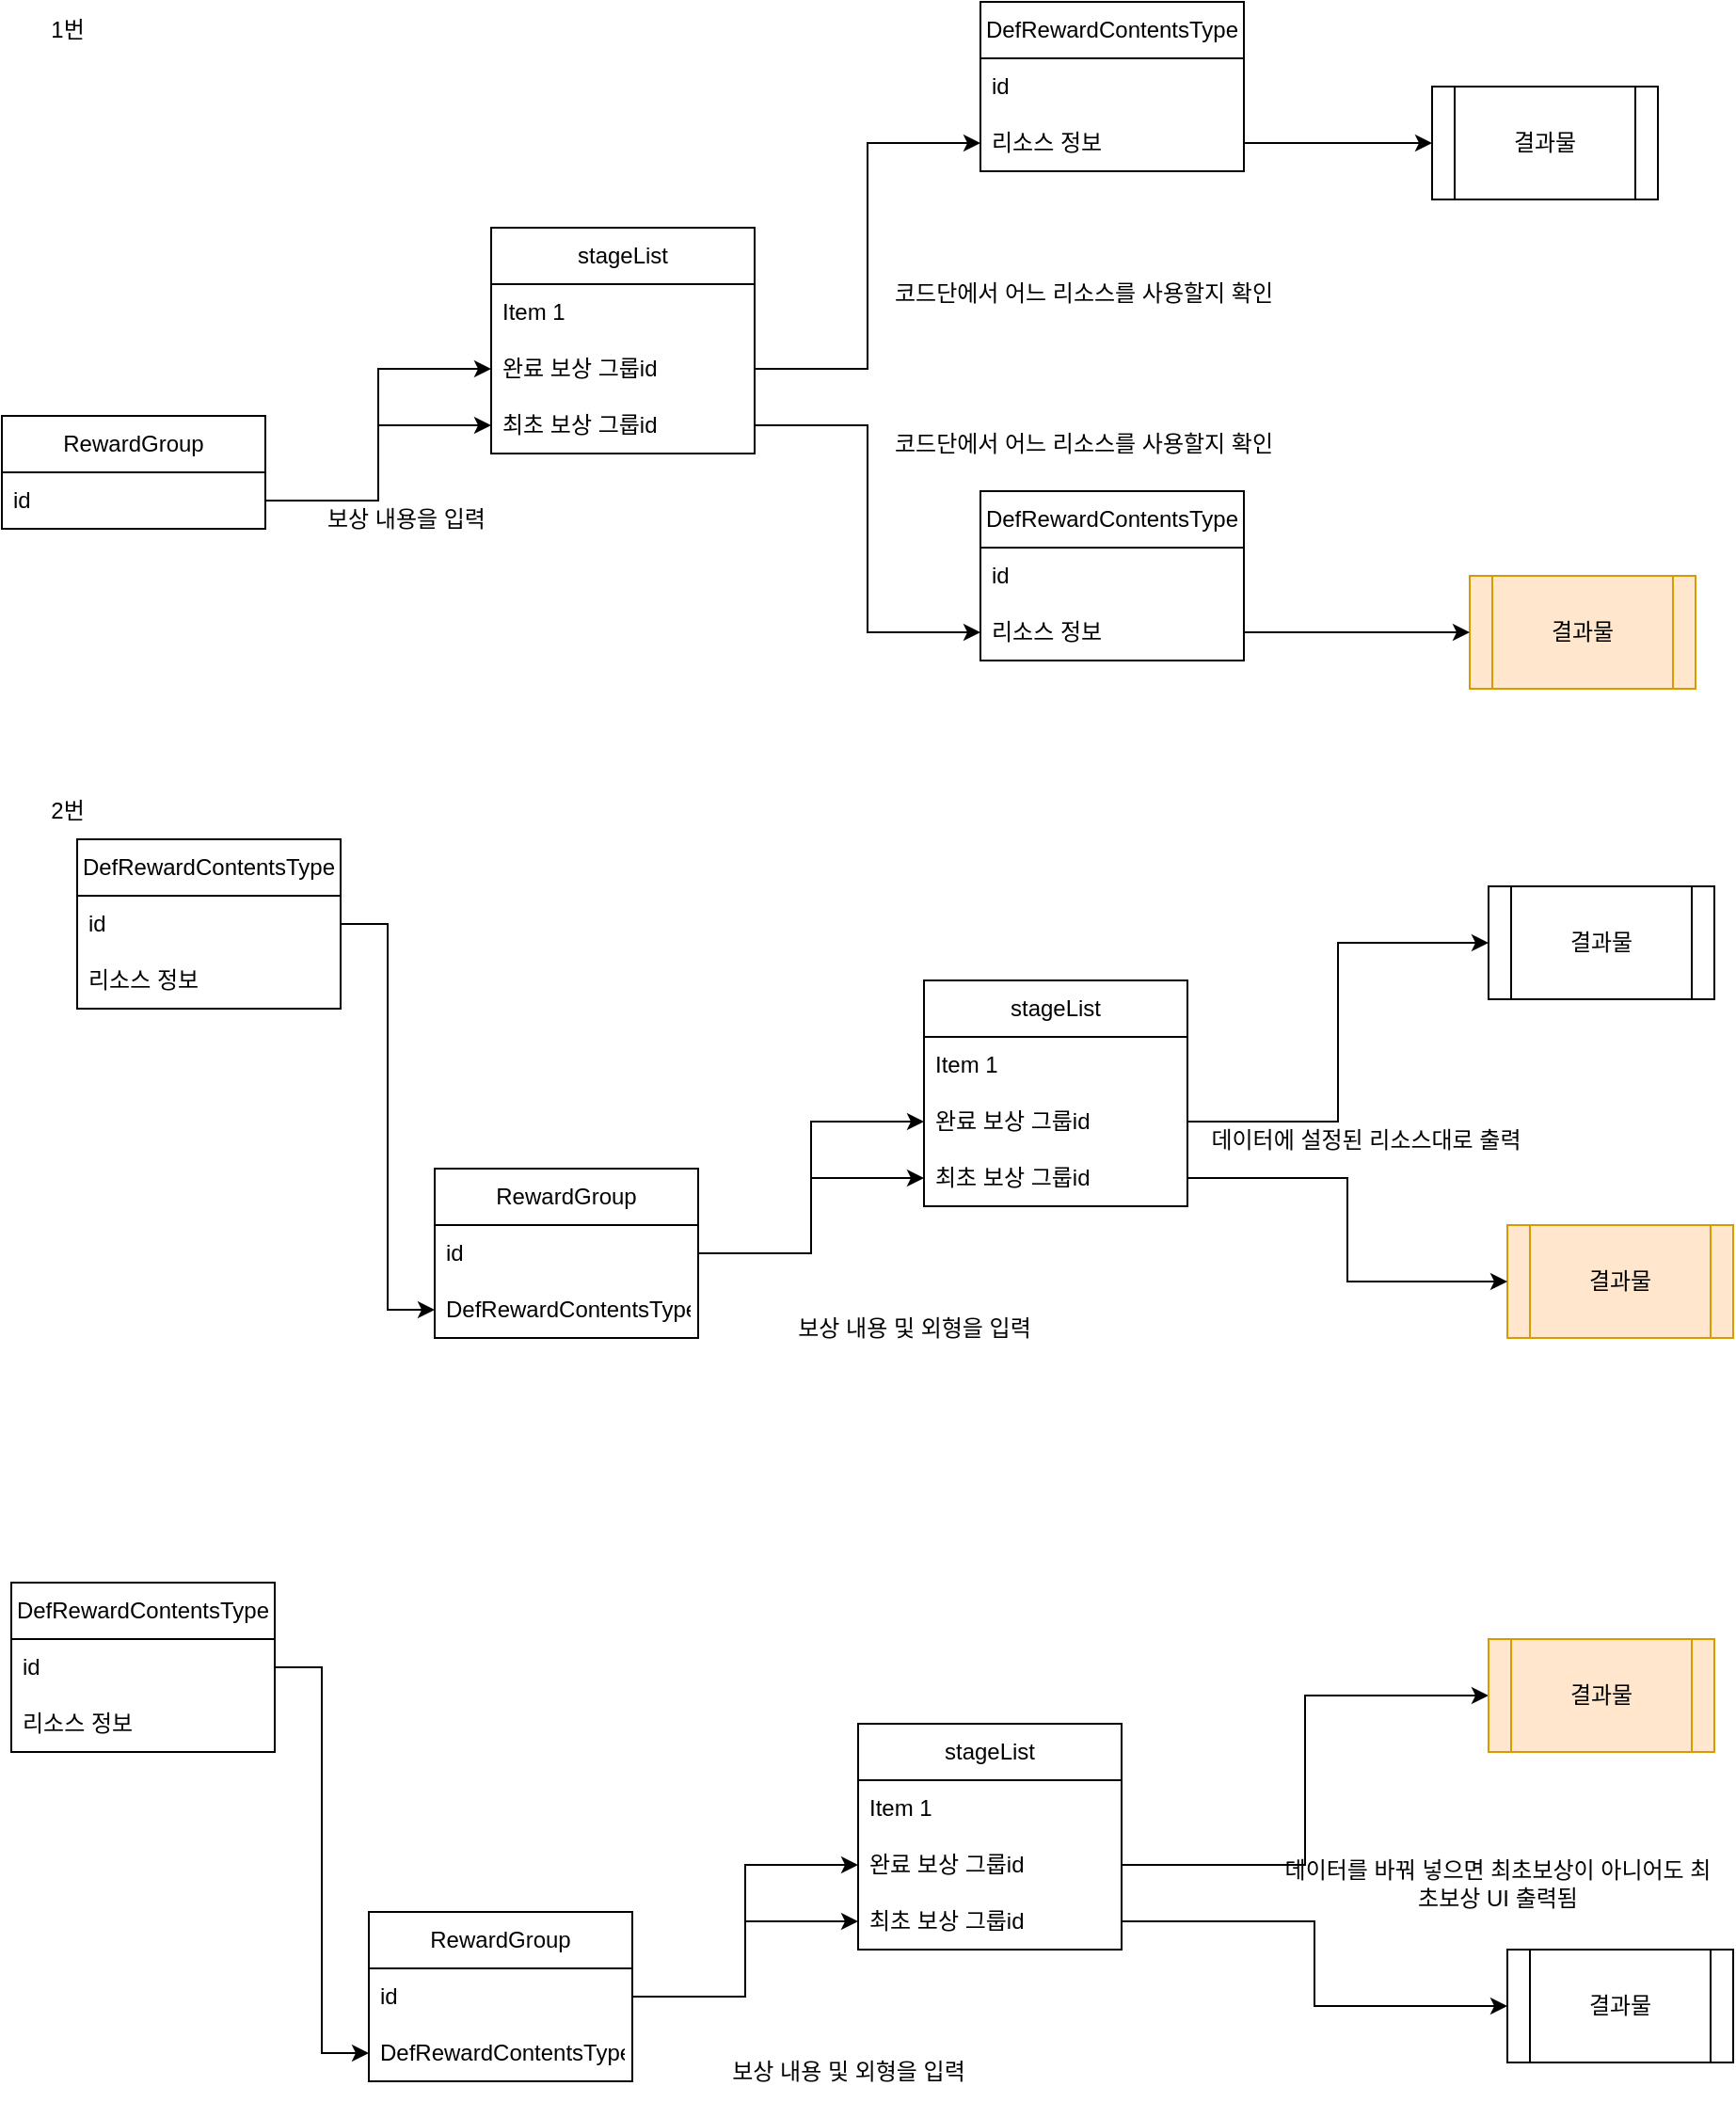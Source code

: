 <mxfile version="26.0.5">
  <diagram name="페이지-1" id="apDUXlThmBqd4dcjJ--l">
    <mxGraphModel dx="2901" dy="1106" grid="1" gridSize="10" guides="1" tooltips="1" connect="1" arrows="1" fold="1" page="1" pageScale="1" pageWidth="827" pageHeight="1169" math="0" shadow="0">
      <root>
        <mxCell id="0" />
        <mxCell id="1" parent="0" />
        <mxCell id="2CEokhsZx8plSX26IugD-3" value="stageList" style="swimlane;fontStyle=0;childLayout=stackLayout;horizontal=1;startSize=30;horizontalStack=0;resizeParent=1;resizeParentMax=0;resizeLast=0;collapsible=1;marginBottom=0;whiteSpace=wrap;html=1;" vertex="1" parent="1">
          <mxGeometry x="130" y="530" width="140" height="120" as="geometry" />
        </mxCell>
        <mxCell id="2CEokhsZx8plSX26IugD-4" value="Item 1" style="text;strokeColor=none;fillColor=none;align=left;verticalAlign=middle;spacingLeft=4;spacingRight=4;overflow=hidden;points=[[0,0.5],[1,0.5]];portConstraint=eastwest;rotatable=0;whiteSpace=wrap;html=1;" vertex="1" parent="2CEokhsZx8plSX26IugD-3">
          <mxGeometry y="30" width="140" height="30" as="geometry" />
        </mxCell>
        <mxCell id="2CEokhsZx8plSX26IugD-6" value="완료 보상 그룹id" style="text;strokeColor=none;fillColor=none;align=left;verticalAlign=middle;spacingLeft=4;spacingRight=4;overflow=hidden;points=[[0,0.5],[1,0.5]];portConstraint=eastwest;rotatable=0;whiteSpace=wrap;html=1;" vertex="1" parent="2CEokhsZx8plSX26IugD-3">
          <mxGeometry y="60" width="140" height="30" as="geometry" />
        </mxCell>
        <mxCell id="2CEokhsZx8plSX26IugD-7" value="최초 보상 그룹id" style="text;strokeColor=none;fillColor=none;align=left;verticalAlign=middle;spacingLeft=4;spacingRight=4;overflow=hidden;points=[[0,0.5],[1,0.5]];portConstraint=eastwest;rotatable=0;whiteSpace=wrap;html=1;" vertex="1" parent="2CEokhsZx8plSX26IugD-3">
          <mxGeometry y="90" width="140" height="30" as="geometry" />
        </mxCell>
        <mxCell id="2CEokhsZx8plSX26IugD-8" value="DefRewardContentsType" style="swimlane;fontStyle=0;childLayout=stackLayout;horizontal=1;startSize=30;horizontalStack=0;resizeParent=1;resizeParentMax=0;resizeLast=0;collapsible=1;marginBottom=0;whiteSpace=wrap;html=1;" vertex="1" parent="1">
          <mxGeometry x="390" y="670" width="140" height="90" as="geometry" />
        </mxCell>
        <mxCell id="2CEokhsZx8plSX26IugD-9" value="id" style="text;strokeColor=none;fillColor=none;align=left;verticalAlign=middle;spacingLeft=4;spacingRight=4;overflow=hidden;points=[[0,0.5],[1,0.5]];portConstraint=eastwest;rotatable=0;whiteSpace=wrap;html=1;" vertex="1" parent="2CEokhsZx8plSX26IugD-8">
          <mxGeometry y="30" width="140" height="30" as="geometry" />
        </mxCell>
        <mxCell id="2CEokhsZx8plSX26IugD-14" value="리소스 정보" style="text;strokeColor=none;fillColor=none;align=left;verticalAlign=middle;spacingLeft=4;spacingRight=4;overflow=hidden;points=[[0,0.5],[1,0.5]];portConstraint=eastwest;rotatable=0;whiteSpace=wrap;html=1;" vertex="1" parent="2CEokhsZx8plSX26IugD-8">
          <mxGeometry y="60" width="140" height="30" as="geometry" />
        </mxCell>
        <mxCell id="2CEokhsZx8plSX26IugD-12" value="RewardGroup" style="swimlane;fontStyle=0;childLayout=stackLayout;horizontal=1;startSize=30;horizontalStack=0;resizeParent=1;resizeParentMax=0;resizeLast=0;collapsible=1;marginBottom=0;whiteSpace=wrap;html=1;" vertex="1" parent="1">
          <mxGeometry x="-130" y="630" width="140" height="60" as="geometry" />
        </mxCell>
        <mxCell id="2CEokhsZx8plSX26IugD-13" value="id" style="text;strokeColor=none;fillColor=none;align=left;verticalAlign=middle;spacingLeft=4;spacingRight=4;overflow=hidden;points=[[0,0.5],[1,0.5]];portConstraint=eastwest;rotatable=0;whiteSpace=wrap;html=1;" vertex="1" parent="2CEokhsZx8plSX26IugD-12">
          <mxGeometry y="30" width="140" height="30" as="geometry" />
        </mxCell>
        <mxCell id="2CEokhsZx8plSX26IugD-16" style="edgeStyle=orthogonalEdgeStyle;rounded=0;orthogonalLoop=1;jettySize=auto;html=1;exitX=1;exitY=0.5;exitDx=0;exitDy=0;" edge="1" parent="1" source="2CEokhsZx8plSX26IugD-13" target="2CEokhsZx8plSX26IugD-7">
          <mxGeometry relative="1" as="geometry" />
        </mxCell>
        <mxCell id="2CEokhsZx8plSX26IugD-19" style="edgeStyle=orthogonalEdgeStyle;rounded=0;orthogonalLoop=1;jettySize=auto;html=1;exitX=1;exitY=0.5;exitDx=0;exitDy=0;entryX=0;entryY=0.5;entryDx=0;entryDy=0;" edge="1" parent="1" source="2CEokhsZx8plSX26IugD-7" target="2CEokhsZx8plSX26IugD-14">
          <mxGeometry relative="1" as="geometry" />
        </mxCell>
        <mxCell id="2CEokhsZx8plSX26IugD-21" value="결과물" style="shape=process;whiteSpace=wrap;html=1;backgroundOutline=1;fillColor=#ffe6cc;strokeColor=#d79b00;" vertex="1" parent="1">
          <mxGeometry x="650" y="715" width="120" height="60" as="geometry" />
        </mxCell>
        <mxCell id="2CEokhsZx8plSX26IugD-20" style="edgeStyle=orthogonalEdgeStyle;rounded=0;orthogonalLoop=1;jettySize=auto;html=1;exitX=1;exitY=0.5;exitDx=0;exitDy=0;" edge="1" parent="1" source="2CEokhsZx8plSX26IugD-14" target="2CEokhsZx8plSX26IugD-21">
          <mxGeometry relative="1" as="geometry">
            <mxPoint x="690" y="610" as="targetPoint" />
          </mxGeometry>
        </mxCell>
        <mxCell id="2CEokhsZx8plSX26IugD-23" value="DefRewardContentsType" style="swimlane;fontStyle=0;childLayout=stackLayout;horizontal=1;startSize=30;horizontalStack=0;resizeParent=1;resizeParentMax=0;resizeLast=0;collapsible=1;marginBottom=0;whiteSpace=wrap;html=1;" vertex="1" parent="1">
          <mxGeometry x="390" y="410" width="140" height="90" as="geometry" />
        </mxCell>
        <mxCell id="2CEokhsZx8plSX26IugD-24" value="id" style="text;strokeColor=none;fillColor=none;align=left;verticalAlign=middle;spacingLeft=4;spacingRight=4;overflow=hidden;points=[[0,0.5],[1,0.5]];portConstraint=eastwest;rotatable=0;whiteSpace=wrap;html=1;" vertex="1" parent="2CEokhsZx8plSX26IugD-23">
          <mxGeometry y="30" width="140" height="30" as="geometry" />
        </mxCell>
        <mxCell id="2CEokhsZx8plSX26IugD-25" value="리소스 정보" style="text;strokeColor=none;fillColor=none;align=left;verticalAlign=middle;spacingLeft=4;spacingRight=4;overflow=hidden;points=[[0,0.5],[1,0.5]];portConstraint=eastwest;rotatable=0;whiteSpace=wrap;html=1;" vertex="1" parent="2CEokhsZx8plSX26IugD-23">
          <mxGeometry y="60" width="140" height="30" as="geometry" />
        </mxCell>
        <mxCell id="2CEokhsZx8plSX26IugD-22" style="edgeStyle=orthogonalEdgeStyle;rounded=0;orthogonalLoop=1;jettySize=auto;html=1;exitX=1;exitY=0.5;exitDx=0;exitDy=0;entryX=0;entryY=0.5;entryDx=0;entryDy=0;" edge="1" parent="1" source="2CEokhsZx8plSX26IugD-6" target="2CEokhsZx8plSX26IugD-25">
          <mxGeometry relative="1" as="geometry">
            <mxPoint x="370" y="550" as="targetPoint" />
          </mxGeometry>
        </mxCell>
        <mxCell id="2CEokhsZx8plSX26IugD-26" value="결과물" style="shape=process;whiteSpace=wrap;html=1;backgroundOutline=1;" vertex="1" parent="1">
          <mxGeometry x="630" y="455" width="120" height="60" as="geometry" />
        </mxCell>
        <mxCell id="2CEokhsZx8plSX26IugD-27" style="edgeStyle=orthogonalEdgeStyle;rounded=0;orthogonalLoop=1;jettySize=auto;html=1;exitX=1;exitY=0.5;exitDx=0;exitDy=0;entryX=0;entryY=0.5;entryDx=0;entryDy=0;" edge="1" parent="1" source="2CEokhsZx8plSX26IugD-25" target="2CEokhsZx8plSX26IugD-26">
          <mxGeometry relative="1" as="geometry" />
        </mxCell>
        <mxCell id="2CEokhsZx8plSX26IugD-28" value="코드단에서 어느 리소스를 사용할지 확인" style="text;html=1;align=center;verticalAlign=middle;whiteSpace=wrap;rounded=0;" vertex="1" parent="1">
          <mxGeometry x="330" y="550" width="230" height="30" as="geometry" />
        </mxCell>
        <mxCell id="2CEokhsZx8plSX26IugD-29" value="코드단에서 어느 리소스를 사용할지 확인" style="text;html=1;align=center;verticalAlign=middle;whiteSpace=wrap;rounded=0;" vertex="1" parent="1">
          <mxGeometry x="330" y="630" width="230" height="30" as="geometry" />
        </mxCell>
        <mxCell id="2CEokhsZx8plSX26IugD-30" value="stageList" style="swimlane;fontStyle=0;childLayout=stackLayout;horizontal=1;startSize=30;horizontalStack=0;resizeParent=1;resizeParentMax=0;resizeLast=0;collapsible=1;marginBottom=0;whiteSpace=wrap;html=1;" vertex="1" parent="1">
          <mxGeometry x="360" y="930" width="140" height="120" as="geometry" />
        </mxCell>
        <mxCell id="2CEokhsZx8plSX26IugD-31" value="Item 1" style="text;strokeColor=none;fillColor=none;align=left;verticalAlign=middle;spacingLeft=4;spacingRight=4;overflow=hidden;points=[[0,0.5],[1,0.5]];portConstraint=eastwest;rotatable=0;whiteSpace=wrap;html=1;" vertex="1" parent="2CEokhsZx8plSX26IugD-30">
          <mxGeometry y="30" width="140" height="30" as="geometry" />
        </mxCell>
        <mxCell id="2CEokhsZx8plSX26IugD-32" value="완료 보상 그룹id" style="text;strokeColor=none;fillColor=none;align=left;verticalAlign=middle;spacingLeft=4;spacingRight=4;overflow=hidden;points=[[0,0.5],[1,0.5]];portConstraint=eastwest;rotatable=0;whiteSpace=wrap;html=1;" vertex="1" parent="2CEokhsZx8plSX26IugD-30">
          <mxGeometry y="60" width="140" height="30" as="geometry" />
        </mxCell>
        <mxCell id="2CEokhsZx8plSX26IugD-33" value="최초 보상 그룹id" style="text;strokeColor=none;fillColor=none;align=left;verticalAlign=middle;spacingLeft=4;spacingRight=4;overflow=hidden;points=[[0,0.5],[1,0.5]];portConstraint=eastwest;rotatable=0;whiteSpace=wrap;html=1;" vertex="1" parent="2CEokhsZx8plSX26IugD-30">
          <mxGeometry y="90" width="140" height="30" as="geometry" />
        </mxCell>
        <mxCell id="2CEokhsZx8plSX26IugD-34" value="DefRewardContentsType" style="swimlane;fontStyle=0;childLayout=stackLayout;horizontal=1;startSize=30;horizontalStack=0;resizeParent=1;resizeParentMax=0;resizeLast=0;collapsible=1;marginBottom=0;whiteSpace=wrap;html=1;" vertex="1" parent="1">
          <mxGeometry x="-90" y="855" width="140" height="90" as="geometry" />
        </mxCell>
        <mxCell id="2CEokhsZx8plSX26IugD-35" value="id" style="text;strokeColor=none;fillColor=none;align=left;verticalAlign=middle;spacingLeft=4;spacingRight=4;overflow=hidden;points=[[0,0.5],[1,0.5]];portConstraint=eastwest;rotatable=0;whiteSpace=wrap;html=1;" vertex="1" parent="2CEokhsZx8plSX26IugD-34">
          <mxGeometry y="30" width="140" height="30" as="geometry" />
        </mxCell>
        <mxCell id="2CEokhsZx8plSX26IugD-36" value="리소스 정보" style="text;strokeColor=none;fillColor=none;align=left;verticalAlign=middle;spacingLeft=4;spacingRight=4;overflow=hidden;points=[[0,0.5],[1,0.5]];portConstraint=eastwest;rotatable=0;whiteSpace=wrap;html=1;" vertex="1" parent="2CEokhsZx8plSX26IugD-34">
          <mxGeometry y="60" width="140" height="30" as="geometry" />
        </mxCell>
        <mxCell id="2CEokhsZx8plSX26IugD-37" value="RewardGroup" style="swimlane;fontStyle=0;childLayout=stackLayout;horizontal=1;startSize=30;horizontalStack=0;resizeParent=1;resizeParentMax=0;resizeLast=0;collapsible=1;marginBottom=0;whiteSpace=wrap;html=1;" vertex="1" parent="1">
          <mxGeometry x="100" y="1030" width="140" height="90" as="geometry" />
        </mxCell>
        <mxCell id="2CEokhsZx8plSX26IugD-38" value="id" style="text;strokeColor=none;fillColor=none;align=left;verticalAlign=middle;spacingLeft=4;spacingRight=4;overflow=hidden;points=[[0,0.5],[1,0.5]];portConstraint=eastwest;rotatable=0;whiteSpace=wrap;html=1;" vertex="1" parent="2CEokhsZx8plSX26IugD-37">
          <mxGeometry y="30" width="140" height="30" as="geometry" />
        </mxCell>
        <mxCell id="2CEokhsZx8plSX26IugD-52" value="&lt;span style=&quot;text-align: center;&quot;&gt;DefRewardContentsType&lt;/span&gt;" style="text;strokeColor=none;fillColor=none;align=left;verticalAlign=middle;spacingLeft=4;spacingRight=4;overflow=hidden;points=[[0,0.5],[1,0.5]];portConstraint=eastwest;rotatable=0;whiteSpace=wrap;html=1;" vertex="1" parent="2CEokhsZx8plSX26IugD-37">
          <mxGeometry y="60" width="140" height="30" as="geometry" />
        </mxCell>
        <mxCell id="2CEokhsZx8plSX26IugD-39" style="edgeStyle=orthogonalEdgeStyle;rounded=0;orthogonalLoop=1;jettySize=auto;html=1;exitX=1;exitY=0.5;exitDx=0;exitDy=0;" edge="1" parent="1" source="2CEokhsZx8plSX26IugD-38" target="2CEokhsZx8plSX26IugD-33">
          <mxGeometry relative="1" as="geometry" />
        </mxCell>
        <mxCell id="2CEokhsZx8plSX26IugD-41" value="결과물" style="shape=process;whiteSpace=wrap;html=1;backgroundOutline=1;fillColor=#ffe6cc;strokeColor=#d79b00;" vertex="1" parent="1">
          <mxGeometry x="670" y="1060" width="120" height="60" as="geometry" />
        </mxCell>
        <mxCell id="2CEokhsZx8plSX26IugD-47" value="결과물" style="shape=process;whiteSpace=wrap;html=1;backgroundOutline=1;" vertex="1" parent="1">
          <mxGeometry x="660" y="880" width="120" height="60" as="geometry" />
        </mxCell>
        <mxCell id="2CEokhsZx8plSX26IugD-53" style="edgeStyle=orthogonalEdgeStyle;rounded=0;orthogonalLoop=1;jettySize=auto;html=1;exitX=1;exitY=0.5;exitDx=0;exitDy=0;entryX=0;entryY=0.5;entryDx=0;entryDy=0;" edge="1" parent="1" source="2CEokhsZx8plSX26IugD-35" target="2CEokhsZx8plSX26IugD-52">
          <mxGeometry relative="1" as="geometry" />
        </mxCell>
        <mxCell id="2CEokhsZx8plSX26IugD-54" style="edgeStyle=orthogonalEdgeStyle;rounded=0;orthogonalLoop=1;jettySize=auto;html=1;exitX=1;exitY=0.5;exitDx=0;exitDy=0;entryX=0;entryY=0.5;entryDx=0;entryDy=0;" edge="1" parent="1" source="2CEokhsZx8plSX26IugD-13" target="2CEokhsZx8plSX26IugD-6">
          <mxGeometry relative="1" as="geometry" />
        </mxCell>
        <mxCell id="2CEokhsZx8plSX26IugD-55" value="보상 내용을 입력" style="text;html=1;align=center;verticalAlign=middle;whiteSpace=wrap;rounded=0;" vertex="1" parent="1">
          <mxGeometry x="-30" y="670" width="230" height="30" as="geometry" />
        </mxCell>
        <mxCell id="2CEokhsZx8plSX26IugD-56" value="보상 내용 및 외형을 입력" style="text;html=1;align=center;verticalAlign=middle;whiteSpace=wrap;rounded=0;" vertex="1" parent="1">
          <mxGeometry x="240" y="1100" width="230" height="30" as="geometry" />
        </mxCell>
        <mxCell id="2CEokhsZx8plSX26IugD-57" style="edgeStyle=orthogonalEdgeStyle;rounded=0;orthogonalLoop=1;jettySize=auto;html=1;exitX=1;exitY=0.5;exitDx=0;exitDy=0;entryX=0;entryY=0.5;entryDx=0;entryDy=0;" edge="1" parent="1" source="2CEokhsZx8plSX26IugD-38" target="2CEokhsZx8plSX26IugD-32">
          <mxGeometry relative="1" as="geometry" />
        </mxCell>
        <mxCell id="2CEokhsZx8plSX26IugD-58" style="edgeStyle=orthogonalEdgeStyle;rounded=0;orthogonalLoop=1;jettySize=auto;html=1;exitX=1;exitY=0.5;exitDx=0;exitDy=0;entryX=0;entryY=0.5;entryDx=0;entryDy=0;" edge="1" parent="1" source="2CEokhsZx8plSX26IugD-32" target="2CEokhsZx8plSX26IugD-47">
          <mxGeometry relative="1" as="geometry" />
        </mxCell>
        <mxCell id="2CEokhsZx8plSX26IugD-59" style="edgeStyle=orthogonalEdgeStyle;rounded=0;orthogonalLoop=1;jettySize=auto;html=1;exitX=1;exitY=0.5;exitDx=0;exitDy=0;entryX=0;entryY=0.5;entryDx=0;entryDy=0;" edge="1" parent="1" source="2CEokhsZx8plSX26IugD-33" target="2CEokhsZx8plSX26IugD-41">
          <mxGeometry relative="1" as="geometry" />
        </mxCell>
        <mxCell id="2CEokhsZx8plSX26IugD-60" value="데이터에 설정된 리소스대로 출력" style="text;html=1;align=center;verticalAlign=middle;whiteSpace=wrap;rounded=0;" vertex="1" parent="1">
          <mxGeometry x="480" y="1000" width="230" height="30" as="geometry" />
        </mxCell>
        <mxCell id="2CEokhsZx8plSX26IugD-61" value="stageList" style="swimlane;fontStyle=0;childLayout=stackLayout;horizontal=1;startSize=30;horizontalStack=0;resizeParent=1;resizeParentMax=0;resizeLast=0;collapsible=1;marginBottom=0;whiteSpace=wrap;html=1;" vertex="1" parent="1">
          <mxGeometry x="325" y="1325" width="140" height="120" as="geometry" />
        </mxCell>
        <mxCell id="2CEokhsZx8plSX26IugD-62" value="Item 1" style="text;strokeColor=none;fillColor=none;align=left;verticalAlign=middle;spacingLeft=4;spacingRight=4;overflow=hidden;points=[[0,0.5],[1,0.5]];portConstraint=eastwest;rotatable=0;whiteSpace=wrap;html=1;" vertex="1" parent="2CEokhsZx8plSX26IugD-61">
          <mxGeometry y="30" width="140" height="30" as="geometry" />
        </mxCell>
        <mxCell id="2CEokhsZx8plSX26IugD-63" value="완료 보상 그룹id" style="text;strokeColor=none;fillColor=none;align=left;verticalAlign=middle;spacingLeft=4;spacingRight=4;overflow=hidden;points=[[0,0.5],[1,0.5]];portConstraint=eastwest;rotatable=0;whiteSpace=wrap;html=1;" vertex="1" parent="2CEokhsZx8plSX26IugD-61">
          <mxGeometry y="60" width="140" height="30" as="geometry" />
        </mxCell>
        <mxCell id="2CEokhsZx8plSX26IugD-64" value="최초 보상 그룹id" style="text;strokeColor=none;fillColor=none;align=left;verticalAlign=middle;spacingLeft=4;spacingRight=4;overflow=hidden;points=[[0,0.5],[1,0.5]];portConstraint=eastwest;rotatable=0;whiteSpace=wrap;html=1;" vertex="1" parent="2CEokhsZx8plSX26IugD-61">
          <mxGeometry y="90" width="140" height="30" as="geometry" />
        </mxCell>
        <mxCell id="2CEokhsZx8plSX26IugD-65" value="DefRewardContentsType" style="swimlane;fontStyle=0;childLayout=stackLayout;horizontal=1;startSize=30;horizontalStack=0;resizeParent=1;resizeParentMax=0;resizeLast=0;collapsible=1;marginBottom=0;whiteSpace=wrap;html=1;" vertex="1" parent="1">
          <mxGeometry x="-125" y="1250" width="140" height="90" as="geometry" />
        </mxCell>
        <mxCell id="2CEokhsZx8plSX26IugD-66" value="id" style="text;strokeColor=none;fillColor=none;align=left;verticalAlign=middle;spacingLeft=4;spacingRight=4;overflow=hidden;points=[[0,0.5],[1,0.5]];portConstraint=eastwest;rotatable=0;whiteSpace=wrap;html=1;" vertex="1" parent="2CEokhsZx8plSX26IugD-65">
          <mxGeometry y="30" width="140" height="30" as="geometry" />
        </mxCell>
        <mxCell id="2CEokhsZx8plSX26IugD-67" value="리소스 정보" style="text;strokeColor=none;fillColor=none;align=left;verticalAlign=middle;spacingLeft=4;spacingRight=4;overflow=hidden;points=[[0,0.5],[1,0.5]];portConstraint=eastwest;rotatable=0;whiteSpace=wrap;html=1;" vertex="1" parent="2CEokhsZx8plSX26IugD-65">
          <mxGeometry y="60" width="140" height="30" as="geometry" />
        </mxCell>
        <mxCell id="2CEokhsZx8plSX26IugD-68" value="RewardGroup" style="swimlane;fontStyle=0;childLayout=stackLayout;horizontal=1;startSize=30;horizontalStack=0;resizeParent=1;resizeParentMax=0;resizeLast=0;collapsible=1;marginBottom=0;whiteSpace=wrap;html=1;" vertex="1" parent="1">
          <mxGeometry x="65" y="1425" width="140" height="90" as="geometry" />
        </mxCell>
        <mxCell id="2CEokhsZx8plSX26IugD-69" value="id" style="text;strokeColor=none;fillColor=none;align=left;verticalAlign=middle;spacingLeft=4;spacingRight=4;overflow=hidden;points=[[0,0.5],[1,0.5]];portConstraint=eastwest;rotatable=0;whiteSpace=wrap;html=1;" vertex="1" parent="2CEokhsZx8plSX26IugD-68">
          <mxGeometry y="30" width="140" height="30" as="geometry" />
        </mxCell>
        <mxCell id="2CEokhsZx8plSX26IugD-70" value="&lt;span style=&quot;text-align: center;&quot;&gt;DefRewardContentsType&lt;/span&gt;" style="text;strokeColor=none;fillColor=none;align=left;verticalAlign=middle;spacingLeft=4;spacingRight=4;overflow=hidden;points=[[0,0.5],[1,0.5]];portConstraint=eastwest;rotatable=0;whiteSpace=wrap;html=1;" vertex="1" parent="2CEokhsZx8plSX26IugD-68">
          <mxGeometry y="60" width="140" height="30" as="geometry" />
        </mxCell>
        <mxCell id="2CEokhsZx8plSX26IugD-71" style="edgeStyle=orthogonalEdgeStyle;rounded=0;orthogonalLoop=1;jettySize=auto;html=1;exitX=1;exitY=0.5;exitDx=0;exitDy=0;" edge="1" parent="1" source="2CEokhsZx8plSX26IugD-69" target="2CEokhsZx8plSX26IugD-64">
          <mxGeometry relative="1" as="geometry" />
        </mxCell>
        <mxCell id="2CEokhsZx8plSX26IugD-74" style="edgeStyle=orthogonalEdgeStyle;rounded=0;orthogonalLoop=1;jettySize=auto;html=1;exitX=1;exitY=0.5;exitDx=0;exitDy=0;entryX=0;entryY=0.5;entryDx=0;entryDy=0;" edge="1" parent="1" source="2CEokhsZx8plSX26IugD-66" target="2CEokhsZx8plSX26IugD-70">
          <mxGeometry relative="1" as="geometry" />
        </mxCell>
        <mxCell id="2CEokhsZx8plSX26IugD-75" value="보상 내용 및 외형을 입력" style="text;html=1;align=center;verticalAlign=middle;whiteSpace=wrap;rounded=0;" vertex="1" parent="1">
          <mxGeometry x="205" y="1495" width="230" height="30" as="geometry" />
        </mxCell>
        <mxCell id="2CEokhsZx8plSX26IugD-76" style="edgeStyle=orthogonalEdgeStyle;rounded=0;orthogonalLoop=1;jettySize=auto;html=1;exitX=1;exitY=0.5;exitDx=0;exitDy=0;entryX=0;entryY=0.5;entryDx=0;entryDy=0;" edge="1" parent="1" source="2CEokhsZx8plSX26IugD-69" target="2CEokhsZx8plSX26IugD-63">
          <mxGeometry relative="1" as="geometry" />
        </mxCell>
        <mxCell id="2CEokhsZx8plSX26IugD-77" style="edgeStyle=orthogonalEdgeStyle;rounded=0;orthogonalLoop=1;jettySize=auto;html=1;exitX=1;exitY=0.5;exitDx=0;exitDy=0;entryX=0;entryY=0.5;entryDx=0;entryDy=0;" edge="1" parent="1" source="2CEokhsZx8plSX26IugD-63" target="2CEokhsZx8plSX26IugD-81">
          <mxGeometry relative="1" as="geometry">
            <mxPoint x="625" y="1305" as="targetPoint" />
          </mxGeometry>
        </mxCell>
        <mxCell id="2CEokhsZx8plSX26IugD-78" style="edgeStyle=orthogonalEdgeStyle;rounded=0;orthogonalLoop=1;jettySize=auto;html=1;exitX=1;exitY=0.5;exitDx=0;exitDy=0;entryX=0;entryY=0.5;entryDx=0;entryDy=0;" edge="1" parent="1" source="2CEokhsZx8plSX26IugD-64" target="2CEokhsZx8plSX26IugD-80">
          <mxGeometry relative="1" as="geometry">
            <mxPoint x="635" y="1485" as="targetPoint" />
          </mxGeometry>
        </mxCell>
        <mxCell id="2CEokhsZx8plSX26IugD-79" value="데이터를 바꿔 넣으면 최초보상이 아니어도 최초보상 UI 출력됨" style="text;html=1;align=center;verticalAlign=middle;whiteSpace=wrap;rounded=0;" vertex="1" parent="1">
          <mxGeometry x="550" y="1395" width="230" height="30" as="geometry" />
        </mxCell>
        <mxCell id="2CEokhsZx8plSX26IugD-80" value="결과물" style="shape=process;whiteSpace=wrap;html=1;backgroundOutline=1;" vertex="1" parent="1">
          <mxGeometry x="670" y="1445" width="120" height="60" as="geometry" />
        </mxCell>
        <mxCell id="2CEokhsZx8plSX26IugD-81" value="결과물" style="shape=process;whiteSpace=wrap;html=1;backgroundOutline=1;fillColor=#ffe6cc;strokeColor=#d79b00;" vertex="1" parent="1">
          <mxGeometry x="660" y="1280" width="120" height="60" as="geometry" />
        </mxCell>
        <mxCell id="2CEokhsZx8plSX26IugD-82" value="1번" style="text;html=1;align=center;verticalAlign=middle;whiteSpace=wrap;rounded=0;" vertex="1" parent="1">
          <mxGeometry x="-125" y="410" width="60" height="30" as="geometry" />
        </mxCell>
        <mxCell id="2CEokhsZx8plSX26IugD-83" value="2번" style="text;html=1;align=center;verticalAlign=middle;whiteSpace=wrap;rounded=0;" vertex="1" parent="1">
          <mxGeometry x="-125" y="825" width="60" height="30" as="geometry" />
        </mxCell>
      </root>
    </mxGraphModel>
  </diagram>
</mxfile>
